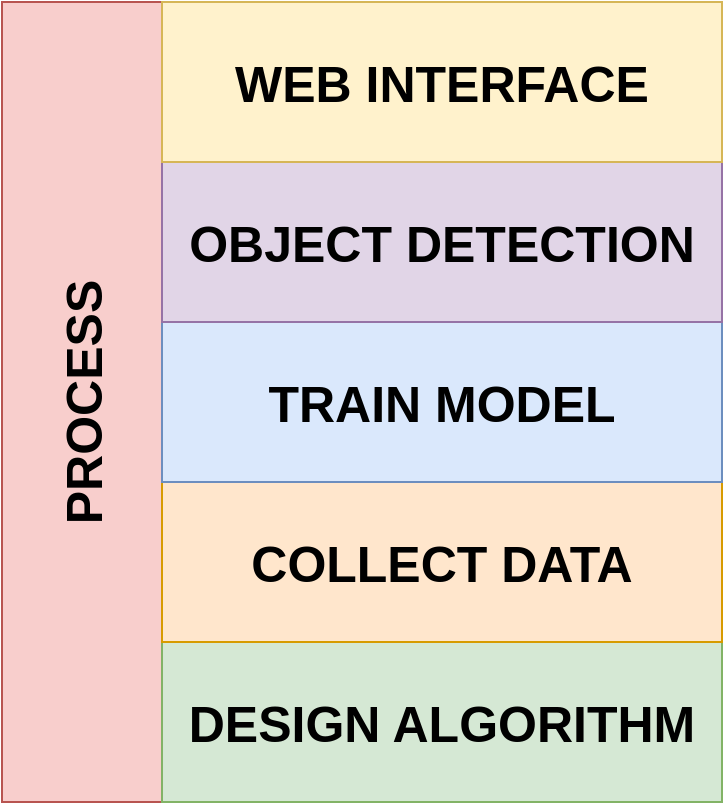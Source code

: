 <mxfile version="20.3.0" type="device"><diagram id="IF-ZnN6_W9sfXeSUe6TB" name="Sayfa -1"><mxGraphModel dx="946" dy="602" grid="1" gridSize="10" guides="1" tooltips="1" connect="1" arrows="1" fold="1" page="1" pageScale="1" pageWidth="827" pageHeight="1169" background="#ffffff" math="0" shadow="0"><root><mxCell id="0"/><mxCell id="1" parent="0"/><mxCell id="WE43z6wJ_CEt_BNkeN1_-1" value="&lt;span style=&quot;font-size: 25px;&quot;&gt;&lt;b&gt;PROCESS&lt;br&gt;&lt;/b&gt;&lt;/span&gt;" style="rounded=0;whiteSpace=wrap;html=1;fillColor=#f8cecc;strokeColor=#b85450;rotation=-90;" parent="1" vertex="1"><mxGeometry x="-120" y="200" width="400" height="80" as="geometry"/></mxCell><mxCell id="WE43z6wJ_CEt_BNkeN1_-2" value="&lt;b&gt;DESIGN ALGORITHM&lt;/b&gt;" style="rounded=0;whiteSpace=wrap;html=1;fontSize=25;fillColor=#d5e8d4;strokeColor=#82b366;" parent="1" vertex="1"><mxGeometry x="120" y="360" width="280" height="80" as="geometry"/></mxCell><mxCell id="WE43z6wJ_CEt_BNkeN1_-3" value="&lt;b&gt;COLLECT DATA&lt;/b&gt;" style="rounded=0;whiteSpace=wrap;html=1;fontSize=25;fillColor=#ffe6cc;strokeColor=#d79b00;" parent="1" vertex="1"><mxGeometry x="120" y="280" width="280" height="80" as="geometry"/></mxCell><mxCell id="WE43z6wJ_CEt_BNkeN1_-4" value="&lt;b&gt;TRAIN MODEL&lt;/b&gt;" style="rounded=0;whiteSpace=wrap;html=1;fontSize=25;fillColor=#dae8fc;strokeColor=#6c8ebf;" parent="1" vertex="1"><mxGeometry x="120" y="200" width="280" height="80" as="geometry"/></mxCell><mxCell id="WE43z6wJ_CEt_BNkeN1_-5" value="&lt;b&gt;OBJECT DETECTION&lt;/b&gt;" style="rounded=0;whiteSpace=wrap;html=1;fontSize=25;fillColor=#e1d5e7;strokeColor=#9673a6;" parent="1" vertex="1"><mxGeometry x="120" y="120" width="280" height="80" as="geometry"/></mxCell><mxCell id="WE43z6wJ_CEt_BNkeN1_-7" value="&lt;b&gt;WEB INTERFACE&lt;/b&gt;" style="rounded=0;whiteSpace=wrap;html=1;fontSize=25;fillColor=#fff2cc;strokeColor=#d6b656;" parent="1" vertex="1"><mxGeometry x="120" y="40" width="280" height="80" as="geometry"/></mxCell></root></mxGraphModel></diagram></mxfile>